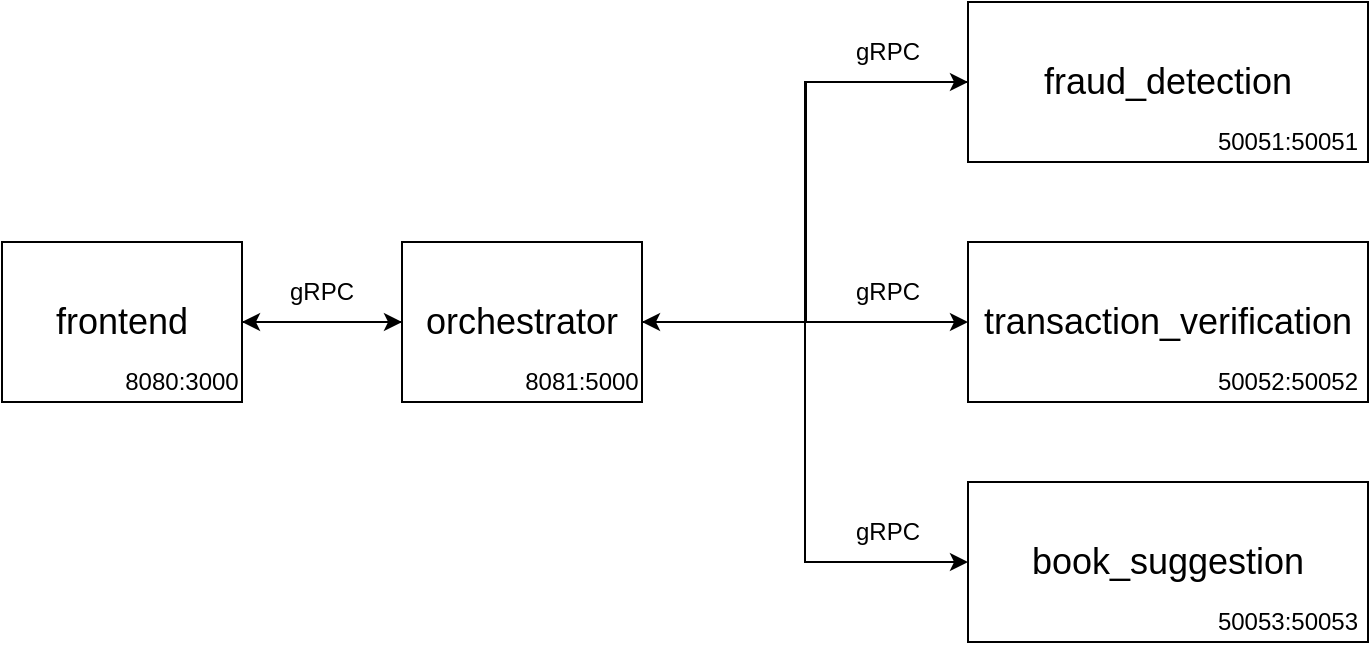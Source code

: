 <mxfile version="24.0.2" type="google">
  <diagram id="C5RBs43oDa-KdzZeNtuy" name="Page-1">
    <mxGraphModel grid="1" page="1" gridSize="10" guides="1" tooltips="1" connect="1" arrows="1" fold="1" pageScale="1" pageWidth="827" pageHeight="1169" math="0" shadow="0">
      <root>
        <mxCell id="WIyWlLk6GJQsqaUBKTNV-0" />
        <mxCell id="WIyWlLk6GJQsqaUBKTNV-1" parent="WIyWlLk6GJQsqaUBKTNV-0" />
        <mxCell id="XVVB7MMDFhb5PrbZum-F-8" style="edgeStyle=orthogonalEdgeStyle;rounded=0;orthogonalLoop=1;jettySize=auto;html=1;entryX=1;entryY=0.5;entryDx=0;entryDy=0;" edge="1" parent="WIyWlLk6GJQsqaUBKTNV-1" source="XVVB7MMDFhb5PrbZum-F-1" target="XVVB7MMDFhb5PrbZum-F-4">
          <mxGeometry relative="1" as="geometry" />
        </mxCell>
        <mxCell id="XVVB7MMDFhb5PrbZum-F-9" style="edgeStyle=orthogonalEdgeStyle;rounded=0;orthogonalLoop=1;jettySize=auto;html=1;entryX=0;entryY=0.5;entryDx=0;entryDy=0;" edge="1" parent="WIyWlLk6GJQsqaUBKTNV-1" source="XVVB7MMDFhb5PrbZum-F-1" target="XVVB7MMDFhb5PrbZum-F-5">
          <mxGeometry relative="1" as="geometry" />
        </mxCell>
        <mxCell id="XVVB7MMDFhb5PrbZum-F-10" style="edgeStyle=orthogonalEdgeStyle;rounded=0;orthogonalLoop=1;jettySize=auto;html=1;entryX=0;entryY=0.5;entryDx=0;entryDy=0;" edge="1" parent="WIyWlLk6GJQsqaUBKTNV-1" source="XVVB7MMDFhb5PrbZum-F-1" target="XVVB7MMDFhb5PrbZum-F-3">
          <mxGeometry relative="1" as="geometry">
            <Array as="points">
              <mxPoint x="479" y="320" />
              <mxPoint x="479" y="200" />
            </Array>
          </mxGeometry>
        </mxCell>
        <mxCell id="XVVB7MMDFhb5PrbZum-F-1" value="orchestrator" style="rounded=0;whiteSpace=wrap;html=1;fontSize=18;" vertex="1" parent="WIyWlLk6GJQsqaUBKTNV-1">
          <mxGeometry x="277" y="280" width="120" height="80" as="geometry" />
        </mxCell>
        <mxCell id="XVVB7MMDFhb5PrbZum-F-19" style="edgeStyle=orthogonalEdgeStyle;rounded=0;orthogonalLoop=1;jettySize=auto;html=1;exitX=0;exitY=0.5;exitDx=0;exitDy=0;entryX=1;entryY=0.5;entryDx=0;entryDy=0;" edge="1" parent="WIyWlLk6GJQsqaUBKTNV-1" source="XVVB7MMDFhb5PrbZum-F-3" target="XVVB7MMDFhb5PrbZum-F-1">
          <mxGeometry relative="1" as="geometry" />
        </mxCell>
        <mxCell id="XVVB7MMDFhb5PrbZum-F-3" value="fraud_detection" style="rounded=0;whiteSpace=wrap;html=1;fontSize=18;" vertex="1" parent="WIyWlLk6GJQsqaUBKTNV-1">
          <mxGeometry x="560" y="160" width="200" height="80" as="geometry" />
        </mxCell>
        <mxCell id="XVVB7MMDFhb5PrbZum-F-18" style="edgeStyle=orthogonalEdgeStyle;rounded=0;orthogonalLoop=1;jettySize=auto;html=1;exitX=1;exitY=0.5;exitDx=0;exitDy=0;entryX=0;entryY=0.5;entryDx=0;entryDy=0;" edge="1" parent="WIyWlLk6GJQsqaUBKTNV-1" source="XVVB7MMDFhb5PrbZum-F-4" target="XVVB7MMDFhb5PrbZum-F-1">
          <mxGeometry relative="1" as="geometry" />
        </mxCell>
        <mxCell id="XVVB7MMDFhb5PrbZum-F-4" value="frontend" style="rounded=0;whiteSpace=wrap;html=1;fontSize=18;" vertex="1" parent="WIyWlLk6GJQsqaUBKTNV-1">
          <mxGeometry x="77" y="280" width="120" height="80" as="geometry" />
        </mxCell>
        <mxCell id="XVVB7MMDFhb5PrbZum-F-5" value="transaction_verification" style="rounded=0;html=1;fontSize=18;align=center;whiteSpace=wrap;" vertex="1" parent="WIyWlLk6GJQsqaUBKTNV-1">
          <mxGeometry x="560" y="280" width="200" height="80" as="geometry" />
        </mxCell>
        <mxCell id="XVVB7MMDFhb5PrbZum-F-6" value="book_suggestion" style="rounded=0;whiteSpace=wrap;html=1;fontSize=18;align=center;" vertex="1" parent="WIyWlLk6GJQsqaUBKTNV-1">
          <mxGeometry x="560" y="400" width="200" height="80" as="geometry" />
        </mxCell>
        <mxCell id="XVVB7MMDFhb5PrbZum-F-11" style="edgeStyle=orthogonalEdgeStyle;rounded=0;orthogonalLoop=1;jettySize=auto;html=1;entryX=0;entryY=0.5;entryDx=0;entryDy=0;" edge="1" parent="WIyWlLk6GJQsqaUBKTNV-1" source="XVVB7MMDFhb5PrbZum-F-1" target="XVVB7MMDFhb5PrbZum-F-6">
          <mxGeometry relative="1" as="geometry" />
        </mxCell>
        <mxCell id="XVVB7MMDFhb5PrbZum-F-12" value="8081:5000" style="text;strokeColor=none;align=center;fillColor=none;html=1;verticalAlign=middle;whiteSpace=wrap;rounded=0;" vertex="1" parent="WIyWlLk6GJQsqaUBKTNV-1">
          <mxGeometry x="337" y="335" width="60" height="30" as="geometry" />
        </mxCell>
        <mxCell id="XVVB7MMDFhb5PrbZum-F-13" value="8080:3000" style="text;strokeColor=none;align=center;fillColor=none;html=1;verticalAlign=middle;whiteSpace=wrap;rounded=0;" vertex="1" parent="WIyWlLk6GJQsqaUBKTNV-1">
          <mxGeometry x="137" y="335" width="60" height="30" as="geometry" />
        </mxCell>
        <mxCell id="XVVB7MMDFhb5PrbZum-F-14" value="50051:50051" style="text;strokeColor=none;align=center;fillColor=none;html=1;verticalAlign=middle;whiteSpace=wrap;rounded=0;" vertex="1" parent="WIyWlLk6GJQsqaUBKTNV-1">
          <mxGeometry x="680" y="215" width="80" height="30" as="geometry" />
        </mxCell>
        <mxCell id="XVVB7MMDFhb5PrbZum-F-15" value="50052:50052" style="text;strokeColor=none;align=center;fillColor=none;html=1;verticalAlign=middle;whiteSpace=wrap;rounded=0;" vertex="1" parent="WIyWlLk6GJQsqaUBKTNV-1">
          <mxGeometry x="680" y="335" width="80" height="30" as="geometry" />
        </mxCell>
        <mxCell id="XVVB7MMDFhb5PrbZum-F-16" value="50053:50053" style="text;strokeColor=none;align=center;fillColor=none;html=1;verticalAlign=middle;whiteSpace=wrap;rounded=0;" vertex="1" parent="WIyWlLk6GJQsqaUBKTNV-1">
          <mxGeometry x="680" y="455" width="80" height="30" as="geometry" />
        </mxCell>
        <mxCell id="XVVB7MMDFhb5PrbZum-F-20" value="gRPC" style="text;strokeColor=none;align=center;fillColor=none;html=1;verticalAlign=middle;whiteSpace=wrap;rounded=0;" vertex="1" parent="WIyWlLk6GJQsqaUBKTNV-1">
          <mxGeometry x="207" y="290" width="60" height="30" as="geometry" />
        </mxCell>
        <mxCell id="XVVB7MMDFhb5PrbZum-F-21" value="gRPC" style="text;strokeColor=none;align=center;fillColor=none;html=1;verticalAlign=middle;whiteSpace=wrap;rounded=0;" vertex="1" parent="WIyWlLk6GJQsqaUBKTNV-1">
          <mxGeometry x="490" y="170" width="60" height="30" as="geometry" />
        </mxCell>
        <mxCell id="XVVB7MMDFhb5PrbZum-F-22" value="gRPC" style="text;strokeColor=none;align=center;fillColor=none;html=1;verticalAlign=middle;whiteSpace=wrap;rounded=0;" vertex="1" parent="WIyWlLk6GJQsqaUBKTNV-1">
          <mxGeometry x="490" y="410" width="60" height="30" as="geometry" />
        </mxCell>
        <mxCell id="XVVB7MMDFhb5PrbZum-F-23" value="gRPC" style="text;strokeColor=none;align=center;fillColor=none;html=1;verticalAlign=middle;whiteSpace=wrap;rounded=0;" vertex="1" parent="WIyWlLk6GJQsqaUBKTNV-1">
          <mxGeometry x="490" y="290" width="60" height="30" as="geometry" />
        </mxCell>
      </root>
    </mxGraphModel>
  </diagram>
</mxfile>
